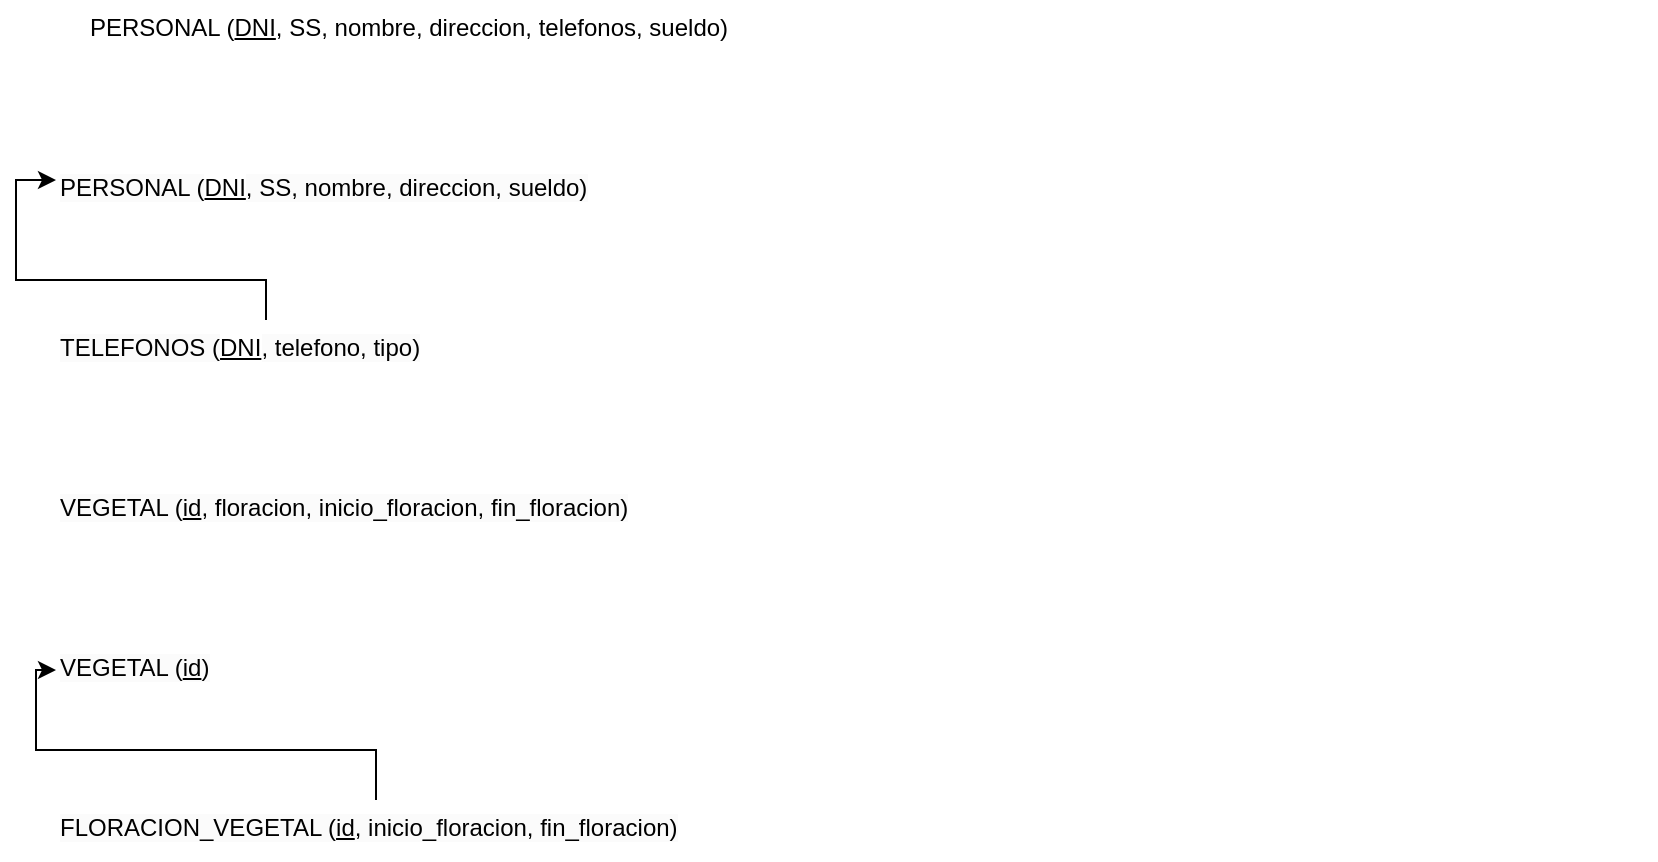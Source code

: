 <mxfile version="22.1.8" type="device">
  <diagram id="R2lEEEUBdFMjLlhIrx00" name="Page-1">
    <mxGraphModel dx="819" dy="467" grid="1" gridSize="10" guides="1" tooltips="1" connect="1" arrows="1" fold="1" page="1" pageScale="1" pageWidth="850" pageHeight="1100" math="0" shadow="0" extFonts="Permanent Marker^https://fonts.googleapis.com/css?family=Permanent+Marker">
      <root>
        <mxCell id="0" />
        <mxCell id="1" parent="0" />
        <mxCell id="rrccUK-n0wUYmjJ1e6qy-1" value="&lt;span style=&quot;color: rgb(0, 0, 0); font-family: Helvetica; font-size: 12px; font-style: normal; font-variant-ligatures: normal; font-variant-caps: normal; font-weight: 400; letter-spacing: normal; orphans: 2; text-align: center; text-indent: 0px; text-transform: none; widows: 2; word-spacing: 0px; -webkit-text-stroke-width: 0px; background-color: rgb(251, 251, 251); text-decoration-thickness: initial; text-decoration-style: initial; text-decoration-color: initial; float: none; display: inline !important;&quot;&gt;VEGETAL (&lt;u&gt;id&lt;/u&gt;, floracion, inicio_floracion, fin_floracion)&lt;/span&gt;" style="text;whiteSpace=wrap;html=1;" vertex="1" parent="1">
          <mxGeometry x="40" y="320" width="800" height="30" as="geometry" />
        </mxCell>
        <mxCell id="rrccUK-n0wUYmjJ1e6qy-2" value="&lt;span style=&quot;color: rgb(0, 0, 0); font-family: Helvetica; font-size: 12px; font-style: normal; font-variant-ligatures: normal; font-variant-caps: normal; font-weight: 400; letter-spacing: normal; orphans: 2; text-align: center; text-indent: 0px; text-transform: none; widows: 2; word-spacing: 0px; -webkit-text-stroke-width: 0px; background-color: rgb(251, 251, 251); text-decoration-thickness: initial; text-decoration-style: initial; text-decoration-color: initial; float: none; display: inline !important;&quot;&gt;VEGETAL (&lt;u&gt;id&lt;/u&gt;)&lt;/span&gt;" style="text;whiteSpace=wrap;html=1;" vertex="1" parent="1">
          <mxGeometry x="40" y="400" width="800" height="30" as="geometry" />
        </mxCell>
        <mxCell id="rrccUK-n0wUYmjJ1e6qy-4" style="edgeStyle=orthogonalEdgeStyle;rounded=0;orthogonalLoop=1;jettySize=auto;html=1;entryX=0;entryY=0.5;entryDx=0;entryDy=0;" edge="1" parent="1" source="rrccUK-n0wUYmjJ1e6qy-3" target="rrccUK-n0wUYmjJ1e6qy-2">
          <mxGeometry relative="1" as="geometry">
            <Array as="points">
              <mxPoint x="200" y="455" />
              <mxPoint x="30" y="455" />
              <mxPoint x="30" y="415" />
            </Array>
          </mxGeometry>
        </mxCell>
        <mxCell id="rrccUK-n0wUYmjJ1e6qy-3" value="&lt;span style=&quot;color: rgb(0, 0, 0); font-family: Helvetica; font-size: 12px; font-style: normal; font-variant-ligatures: normal; font-variant-caps: normal; font-weight: 400; letter-spacing: normal; orphans: 2; text-align: center; text-indent: 0px; text-transform: none; widows: 2; word-spacing: 0px; -webkit-text-stroke-width: 0px; background-color: rgb(251, 251, 251); text-decoration-thickness: initial; text-decoration-style: initial; text-decoration-color: initial; float: none; display: inline !important;&quot;&gt;FLORACION_VEGETAL (&lt;u&gt;id&lt;/u&gt;, inicio_floracion, fin_floracion)&lt;/span&gt;" style="text;whiteSpace=wrap;html=1;" vertex="1" parent="1">
          <mxGeometry x="40" y="480" width="800" height="30" as="geometry" />
        </mxCell>
        <mxCell id="rrccUK-n0wUYmjJ1e6qy-5" value="&lt;span style=&quot;color: rgb(0, 0, 0); font-family: Helvetica; font-size: 12px; font-style: normal; font-variant-ligatures: normal; font-variant-caps: normal; font-weight: 400; letter-spacing: normal; orphans: 2; text-align: center; text-indent: 0px; text-transform: none; widows: 2; word-spacing: 0px; -webkit-text-stroke-width: 0px; background-color: rgb(251, 251, 251); text-decoration-thickness: initial; text-decoration-style: initial; text-decoration-color: initial; float: none; display: inline !important;&quot;&gt;PERSONAL (&lt;/span&gt;&lt;u style=&quot;border-color: var(--border-color); color: rgb(0, 0, 0); font-family: Helvetica; font-size: 12px; font-style: normal; font-variant-ligatures: normal; font-variant-caps: normal; font-weight: 400; letter-spacing: normal; orphans: 2; text-align: center; text-indent: 0px; text-transform: none; widows: 2; word-spacing: 0px; -webkit-text-stroke-width: 0px;&quot;&gt;DNI&lt;/u&gt;&lt;span style=&quot;color: rgb(0, 0, 0); font-family: Helvetica; font-size: 12px; font-style: normal; font-variant-ligatures: normal; font-variant-caps: normal; font-weight: 400; letter-spacing: normal; orphans: 2; text-align: center; text-indent: 0px; text-transform: none; widows: 2; word-spacing: 0px; -webkit-text-stroke-width: 0px; background-color: rgb(251, 251, 251); text-decoration-thickness: initial; text-decoration-style: initial; text-decoration-color: initial; float: none; display: inline !important;&quot;&gt;, SS, nombre, direccion, sueldo)&lt;/span&gt;" style="text;whiteSpace=wrap;html=1;" vertex="1" parent="1">
          <mxGeometry x="40" y="160" width="350" height="30" as="geometry" />
        </mxCell>
        <mxCell id="rrccUK-n0wUYmjJ1e6qy-7" style="edgeStyle=orthogonalEdgeStyle;rounded=0;orthogonalLoop=1;jettySize=auto;html=1;" edge="1" parent="1" source="rrccUK-n0wUYmjJ1e6qy-6" target="rrccUK-n0wUYmjJ1e6qy-5">
          <mxGeometry relative="1" as="geometry">
            <Array as="points">
              <mxPoint x="145" y="220" />
              <mxPoint x="20" y="220" />
              <mxPoint x="20" y="170" />
            </Array>
          </mxGeometry>
        </mxCell>
        <mxCell id="rrccUK-n0wUYmjJ1e6qy-6" value="&lt;span style=&quot;color: rgb(0, 0, 0); font-family: Helvetica; font-size: 12px; font-style: normal; font-variant-ligatures: normal; font-variant-caps: normal; font-weight: 400; letter-spacing: normal; orphans: 2; text-align: center; text-indent: 0px; text-transform: none; widows: 2; word-spacing: 0px; -webkit-text-stroke-width: 0px; background-color: rgb(251, 251, 251); text-decoration-thickness: initial; text-decoration-style: initial; text-decoration-color: initial; float: none; display: inline !important;&quot;&gt;TELEFONOS (&lt;/span&gt;&lt;u style=&quot;border-color: var(--border-color); color: rgb(0, 0, 0); font-family: Helvetica; font-size: 12px; font-style: normal; font-variant-ligatures: normal; font-variant-caps: normal; font-weight: 400; letter-spacing: normal; orphans: 2; text-align: center; text-indent: 0px; text-transform: none; widows: 2; word-spacing: 0px; -webkit-text-stroke-width: 0px;&quot;&gt;DNI&lt;/u&gt;&lt;span style=&quot;color: rgb(0, 0, 0); font-family: Helvetica; font-size: 12px; font-style: normal; font-variant-ligatures: normal; font-variant-caps: normal; font-weight: 400; letter-spacing: normal; orphans: 2; text-align: center; text-indent: 0px; text-transform: none; widows: 2; word-spacing: 0px; -webkit-text-stroke-width: 0px; background-color: rgb(251, 251, 251); text-decoration-thickness: initial; text-decoration-style: initial; text-decoration-color: initial; float: none; display: inline !important;&quot;&gt;, telefono, tipo)&lt;/span&gt;" style="text;whiteSpace=wrap;html=1;" vertex="1" parent="1">
          <mxGeometry x="40" y="240" width="350" height="40" as="geometry" />
        </mxCell>
        <mxCell id="rrccUK-n0wUYmjJ1e6qy-8" value="PERSONAL (&lt;u style=&quot;border-color: var(--border-color); text-align: center;&quot;&gt;DNI&lt;/u&gt;&lt;span style=&quot;text-align: center;&quot;&gt;, SS, nombre, direccion, telefonos, sueldo)&lt;/span&gt;" style="text;whiteSpace=wrap;html=1;" vertex="1" parent="1">
          <mxGeometry x="55" y="80" width="350" height="40" as="geometry" />
        </mxCell>
      </root>
    </mxGraphModel>
  </diagram>
</mxfile>

